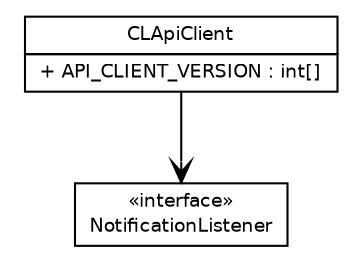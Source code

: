 #!/usr/local/bin/dot
#
# Class diagram 
# Generated by UMLGraph version 5.1 (http://www.umlgraph.org/)
#

digraph G {
	edge [fontname="Helvetica",fontsize=10,labelfontname="Helvetica",labelfontsize=10];
	node [fontname="Helvetica",fontsize=10,shape=plaintext];
	nodesep=0.25;
	ranksep=0.5;
	// com.clapi.client.NotificationListener
	c64 [label=<<table title="com.clapi.client.NotificationListener" border="0" cellborder="1" cellspacing="0" cellpadding="2" port="p" href="./NotificationListener.html">
		<tr><td><table border="0" cellspacing="0" cellpadding="1">
<tr><td align="center" balign="center"> &#171;interface&#187; </td></tr>
<tr><td align="center" balign="center"> NotificationListener </td></tr>
		</table></td></tr>
		</table>>, fontname="Helvetica", fontcolor="black", fontsize=9.0];
	// com.clapi.client.CLApiClient
	c65 [label=<<table title="com.clapi.client.CLApiClient" border="0" cellborder="1" cellspacing="0" cellpadding="2" port="p" href="./CLApiClient.html">
		<tr><td><table border="0" cellspacing="0" cellpadding="1">
<tr><td align="center" balign="center"> CLApiClient </td></tr>
		</table></td></tr>
		<tr><td><table border="0" cellspacing="0" cellpadding="1">
<tr><td align="left" balign="left"> + API_CLIENT_VERSION : int[] </td></tr>
		</table></td></tr>
		</table>>, fontname="Helvetica", fontcolor="black", fontsize=9.0];
	// com.clapi.client.CLApiClient NAVASSOC com.clapi.client.NotificationListener
	c65:p -> c64:p [taillabel="", label="", headlabel="", fontname="Helvetica", fontcolor="black", fontsize=10.0, color="black", arrowhead=open];
}


